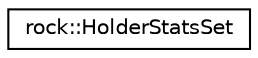 digraph "类继承关系图"
{
 // LATEX_PDF_SIZE
  edge [fontname="Helvetica",fontsize="10",labelfontname="Helvetica",labelfontsize="10"];
  node [fontname="Helvetica",fontsize="10",shape=record];
  rankdir="LR";
  Node0 [label="rock::HolderStatsSet",height=0.2,width=0.4,color="black", fillcolor="white", style="filled",URL="$classrock_1_1HolderStatsSet.html",tooltip=" "];
}
